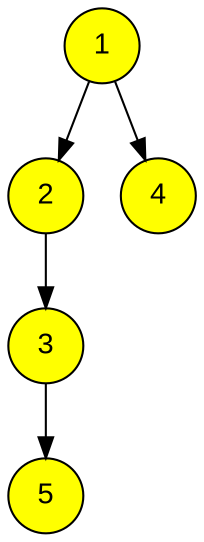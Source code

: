 digraph G {
    node [fontname="Arial", shape=circle, style=filled, fillcolor=yellow];
    1 -> 2;
    1 -> 4;
    2 -> 3;
    3 -> 5;
}
